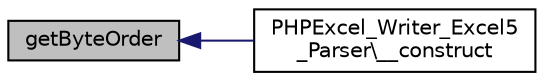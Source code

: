 digraph "getByteOrder"
{
  edge [fontname="Helvetica",fontsize="10",labelfontname="Helvetica",labelfontsize="10"];
  node [fontname="Helvetica",fontsize="10",shape=record];
  rankdir="LR";
  Node18 [label="getByteOrder",height=0.2,width=0.4,color="black", fillcolor="grey75", style="filled", fontcolor="black"];
  Node18 -> Node19 [dir="back",color="midnightblue",fontsize="10",style="solid",fontname="Helvetica"];
  Node19 [label="PHPExcel_Writer_Excel5\l_Parser\\__construct",height=0.2,width=0.4,color="black", fillcolor="white", style="filled",URL="$class_p_h_p_excel___writer___excel5___parser.html#a095c5d389db211932136b53f25f39685"];
}
